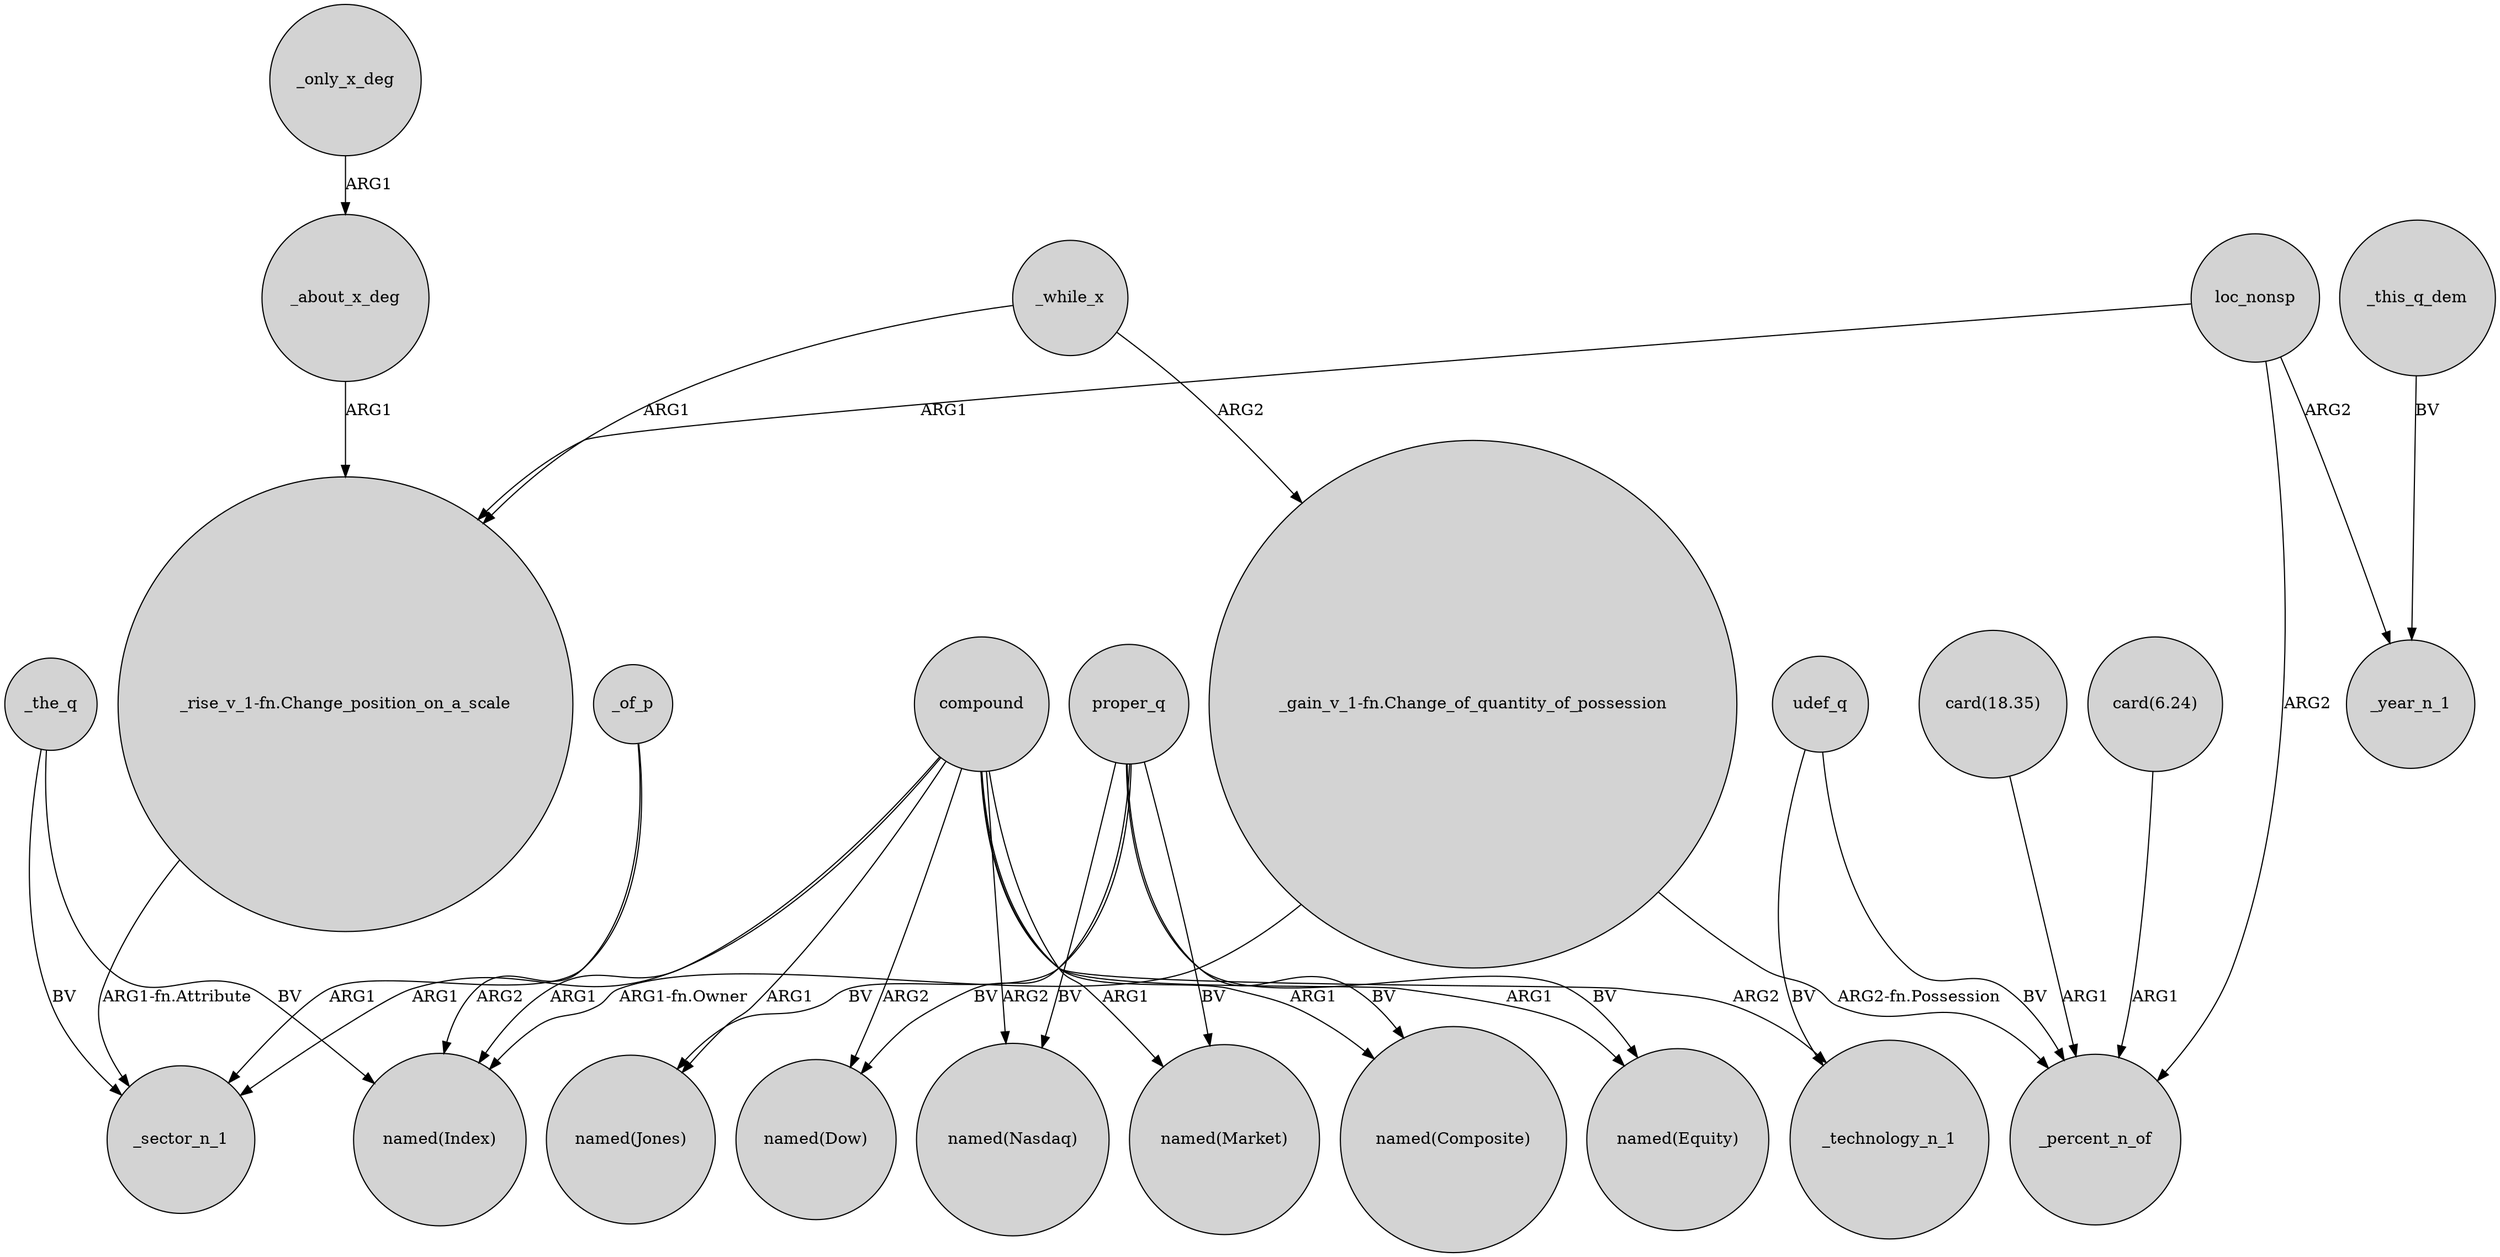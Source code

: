 digraph {
	node [shape=circle style=filled]
	_the_q -> _sector_n_1 [label=BV]
	compound -> "named(Jones)" [label=ARG1]
	compound -> "named(Index)" [label=ARG1]
	proper_q -> "named(Nasdaq)" [label=BV]
	_while_x -> "_gain_v_1-fn.Change_of_quantity_of_possession" [label=ARG2]
	_about_x_deg -> "_rise_v_1-fn.Change_position_on_a_scale" [label=ARG1]
	"card(6.24)" -> _percent_n_of [label=ARG1]
	loc_nonsp -> "_rise_v_1-fn.Change_position_on_a_scale" [label=ARG1]
	"card(18.35)" -> _percent_n_of [label=ARG1]
	proper_q -> "named(Market)" [label=BV]
	_the_q -> "named(Index)" [label=BV]
	loc_nonsp -> _year_n_1 [label=ARG2]
	udef_q -> _technology_n_1 [label=BV]
	compound -> _technology_n_1 [label=ARG2]
	"_gain_v_1-fn.Change_of_quantity_of_possession" -> _percent_n_of [label="ARG2-fn.Possession"]
	_of_p -> "named(Index)" [label=ARG2]
	_of_p -> _sector_n_1 [label=ARG1]
	udef_q -> _percent_n_of [label=BV]
	compound -> "named(Composite)" [label=ARG1]
	proper_q -> "named(Jones)" [label=BV]
	proper_q -> "named(Dow)" [label=BV]
	"_gain_v_1-fn.Change_of_quantity_of_possession" -> "named(Index)" [label="ARG1-fn.Owner"]
	_this_q_dem -> _year_n_1 [label=BV]
	compound -> "named(Dow)" [label=ARG2]
	_while_x -> "_rise_v_1-fn.Change_position_on_a_scale" [label=ARG1]
	compound -> _sector_n_1 [label=ARG1]
	"_rise_v_1-fn.Change_position_on_a_scale" -> _sector_n_1 [label="ARG1-fn.Attribute"]
	compound -> "named(Market)" [label=ARG1]
	compound -> "named(Equity)" [label=ARG1]
	_only_x_deg -> _about_x_deg [label=ARG1]
	proper_q -> "named(Equity)" [label=BV]
	compound -> "named(Nasdaq)" [label=ARG2]
	proper_q -> "named(Composite)" [label=BV]
	loc_nonsp -> _percent_n_of [label=ARG2]
}
